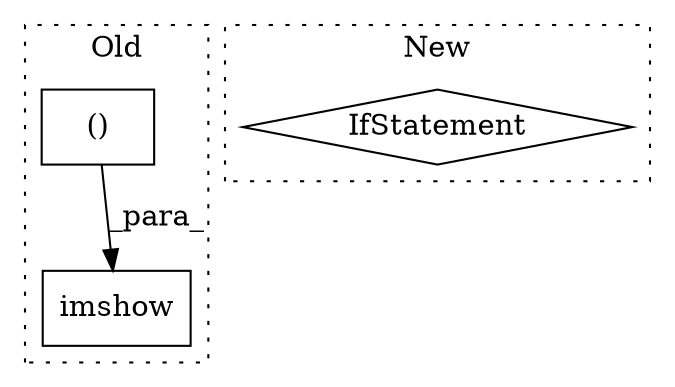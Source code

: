 digraph G {
subgraph cluster0 {
1 [label="imshow" a="32" s="966,1016" l="7,1" shape="box"];
3 [label="()" a="106" s="747" l="45" shape="box"];
label = "Old";
style="dotted";
}
subgraph cluster1 {
2 [label="IfStatement" a="25" s="834" l="25" shape="diamond"];
label = "New";
style="dotted";
}
3 -> 1 [label="_para_"];
}